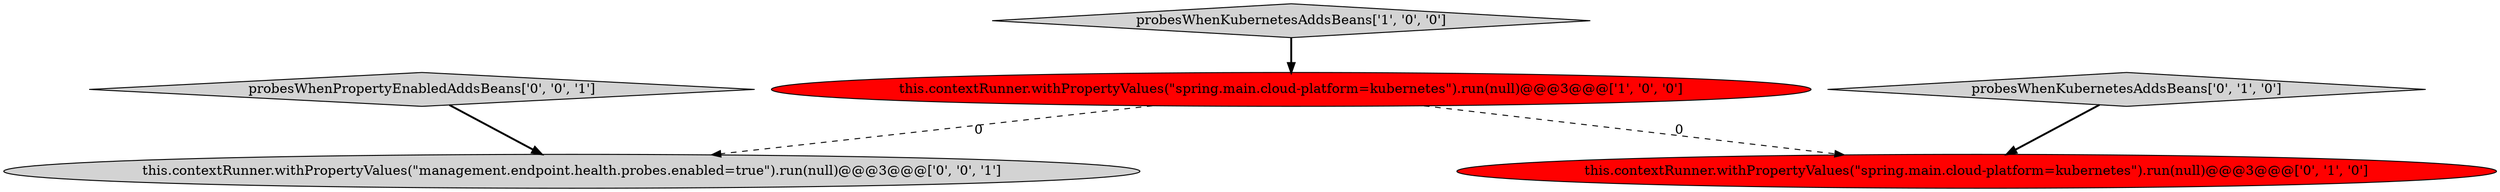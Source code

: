 digraph {
4 [style = filled, label = "probesWhenPropertyEnabledAddsBeans['0', '0', '1']", fillcolor = lightgray, shape = diamond image = "AAA0AAABBB3BBB"];
0 [style = filled, label = "probesWhenKubernetesAddsBeans['1', '0', '0']", fillcolor = lightgray, shape = diamond image = "AAA0AAABBB1BBB"];
1 [style = filled, label = "this.contextRunner.withPropertyValues(\"spring.main.cloud-platform=kubernetes\").run(null)@@@3@@@['1', '0', '0']", fillcolor = red, shape = ellipse image = "AAA1AAABBB1BBB"];
2 [style = filled, label = "probesWhenKubernetesAddsBeans['0', '1', '0']", fillcolor = lightgray, shape = diamond image = "AAA0AAABBB2BBB"];
3 [style = filled, label = "this.contextRunner.withPropertyValues(\"spring.main.cloud-platform=kubernetes\").run(null)@@@3@@@['0', '1', '0']", fillcolor = red, shape = ellipse image = "AAA1AAABBB2BBB"];
5 [style = filled, label = "this.contextRunner.withPropertyValues(\"management.endpoint.health.probes.enabled=true\").run(null)@@@3@@@['0', '0', '1']", fillcolor = lightgray, shape = ellipse image = "AAA0AAABBB3BBB"];
1->5 [style = dashed, label="0"];
1->3 [style = dashed, label="0"];
4->5 [style = bold, label=""];
0->1 [style = bold, label=""];
2->3 [style = bold, label=""];
}
